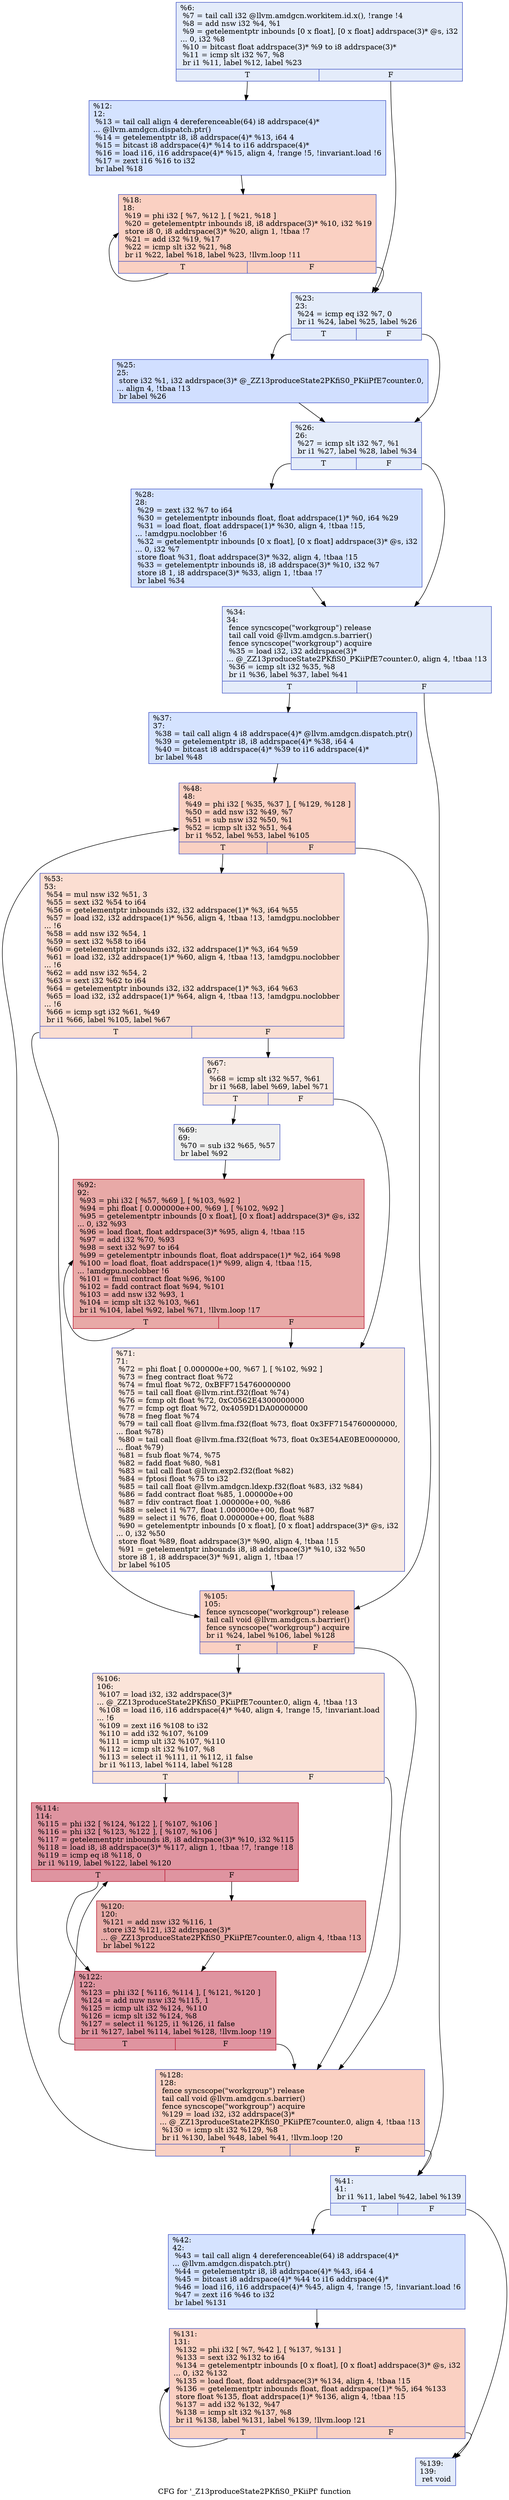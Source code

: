 digraph "CFG for '_Z13produceState2PKfiS0_PKiiPf' function" {
	label="CFG for '_Z13produceState2PKfiS0_PKiiPf' function";

	Node0x4a2df90 [shape=record,color="#3d50c3ff", style=filled, fillcolor="#c1d4f470",label="{%6:\l  %7 = tail call i32 @llvm.amdgcn.workitem.id.x(), !range !4\l  %8 = add nsw i32 %4, %1\l  %9 = getelementptr inbounds [0 x float], [0 x float] addrspace(3)* @s, i32\l... 0, i32 %8\l  %10 = bitcast float addrspace(3)* %9 to i8 addrspace(3)*\l  %11 = icmp slt i32 %7, %8\l  br i1 %11, label %12, label %23\l|{<s0>T|<s1>F}}"];
	Node0x4a2df90:s0 -> Node0x4a2d680;
	Node0x4a2df90:s1 -> Node0x4a2f620;
	Node0x4a2d680 [shape=record,color="#3d50c3ff", style=filled, fillcolor="#a1c0ff70",label="{%12:\l12:                                               \l  %13 = tail call align 4 dereferenceable(64) i8 addrspace(4)*\l... @llvm.amdgcn.dispatch.ptr()\l  %14 = getelementptr i8, i8 addrspace(4)* %13, i64 4\l  %15 = bitcast i8 addrspace(4)* %14 to i16 addrspace(4)*\l  %16 = load i16, i16 addrspace(4)* %15, align 4, !range !5, !invariant.load !6\l  %17 = zext i16 %16 to i32\l  br label %18\l}"];
	Node0x4a2d680 -> Node0x4a2ff30;
	Node0x4a2ff30 [shape=record,color="#3d50c3ff", style=filled, fillcolor="#f3947570",label="{%18:\l18:                                               \l  %19 = phi i32 [ %7, %12 ], [ %21, %18 ]\l  %20 = getelementptr inbounds i8, i8 addrspace(3)* %10, i32 %19\l  store i8 0, i8 addrspace(3)* %20, align 1, !tbaa !7\l  %21 = add i32 %19, %17\l  %22 = icmp slt i32 %21, %8\l  br i1 %22, label %18, label %23, !llvm.loop !11\l|{<s0>T|<s1>F}}"];
	Node0x4a2ff30:s0 -> Node0x4a2ff30;
	Node0x4a2ff30:s1 -> Node0x4a2f620;
	Node0x4a2f620 [shape=record,color="#3d50c3ff", style=filled, fillcolor="#c1d4f470",label="{%23:\l23:                                               \l  %24 = icmp eq i32 %7, 0\l  br i1 %24, label %25, label %26\l|{<s0>T|<s1>F}}"];
	Node0x4a2f620:s0 -> Node0x4a30710;
	Node0x4a2f620:s1 -> Node0x4a30760;
	Node0x4a30710 [shape=record,color="#3d50c3ff", style=filled, fillcolor="#96b7ff70",label="{%25:\l25:                                               \l  store i32 %1, i32 addrspace(3)* @_ZZ13produceState2PKfiS0_PKiiPfE7counter.0,\l... align 4, !tbaa !13\l  br label %26\l}"];
	Node0x4a30710 -> Node0x4a30760;
	Node0x4a30760 [shape=record,color="#3d50c3ff", style=filled, fillcolor="#c1d4f470",label="{%26:\l26:                                               \l  %27 = icmp slt i32 %7, %1\l  br i1 %27, label %28, label %34\l|{<s0>T|<s1>F}}"];
	Node0x4a30760:s0 -> Node0x4a308f0;
	Node0x4a30760:s1 -> Node0x4a30bd0;
	Node0x4a308f0 [shape=record,color="#3d50c3ff", style=filled, fillcolor="#a1c0ff70",label="{%28:\l28:                                               \l  %29 = zext i32 %7 to i64\l  %30 = getelementptr inbounds float, float addrspace(1)* %0, i64 %29\l  %31 = load float, float addrspace(1)* %30, align 4, !tbaa !15,\l... !amdgpu.noclobber !6\l  %32 = getelementptr inbounds [0 x float], [0 x float] addrspace(3)* @s, i32\l... 0, i32 %7\l  store float %31, float addrspace(3)* %32, align 4, !tbaa !15\l  %33 = getelementptr inbounds i8, i8 addrspace(3)* %10, i32 %7\l  store i8 1, i8 addrspace(3)* %33, align 1, !tbaa !7\l  br label %34\l}"];
	Node0x4a308f0 -> Node0x4a30bd0;
	Node0x4a30bd0 [shape=record,color="#3d50c3ff", style=filled, fillcolor="#c1d4f470",label="{%34:\l34:                                               \l  fence syncscope(\"workgroup\") release\l  tail call void @llvm.amdgcn.s.barrier()\l  fence syncscope(\"workgroup\") acquire\l  %35 = load i32, i32 addrspace(3)*\l... @_ZZ13produceState2PKfiS0_PKiiPfE7counter.0, align 4, !tbaa !13\l  %36 = icmp slt i32 %35, %8\l  br i1 %36, label %37, label %41\l|{<s0>T|<s1>F}}"];
	Node0x4a30bd0:s0 -> Node0x4a328e0;
	Node0x4a30bd0:s1 -> Node0x4a33040;
	Node0x4a328e0 [shape=record,color="#3d50c3ff", style=filled, fillcolor="#a1c0ff70",label="{%37:\l37:                                               \l  %38 = tail call align 4 i8 addrspace(4)* @llvm.amdgcn.dispatch.ptr()\l  %39 = getelementptr i8, i8 addrspace(4)* %38, i64 4\l  %40 = bitcast i8 addrspace(4)* %39 to i16 addrspace(4)*\l  br label %48\l}"];
	Node0x4a328e0 -> Node0x4a33360;
	Node0x4a33040 [shape=record,color="#3d50c3ff", style=filled, fillcolor="#c1d4f470",label="{%41:\l41:                                               \l  br i1 %11, label %42, label %139\l|{<s0>T|<s1>F}}"];
	Node0x4a33040:s0 -> Node0x4a33460;
	Node0x4a33040:s1 -> Node0x4a334b0;
	Node0x4a33460 [shape=record,color="#3d50c3ff", style=filled, fillcolor="#a1c0ff70",label="{%42:\l42:                                               \l  %43 = tail call align 4 dereferenceable(64) i8 addrspace(4)*\l... @llvm.amdgcn.dispatch.ptr()\l  %44 = getelementptr i8, i8 addrspace(4)* %43, i64 4\l  %45 = bitcast i8 addrspace(4)* %44 to i16 addrspace(4)*\l  %46 = load i16, i16 addrspace(4)* %45, align 4, !range !5, !invariant.load !6\l  %47 = zext i16 %46 to i32\l  br label %131\l}"];
	Node0x4a33460 -> Node0x4a33ec0;
	Node0x4a33360 [shape=record,color="#3d50c3ff", style=filled, fillcolor="#f3947570",label="{%48:\l48:                                               \l  %49 = phi i32 [ %35, %37 ], [ %129, %128 ]\l  %50 = add nsw i32 %49, %7\l  %51 = sub nsw i32 %50, %1\l  %52 = icmp slt i32 %51, %4\l  br i1 %52, label %53, label %105\l|{<s0>T|<s1>F}}"];
	Node0x4a33360:s0 -> Node0x4a342e0;
	Node0x4a33360:s1 -> Node0x4a34370;
	Node0x4a342e0 [shape=record,color="#3d50c3ff", style=filled, fillcolor="#f7b59970",label="{%53:\l53:                                               \l  %54 = mul nsw i32 %51, 3\l  %55 = sext i32 %54 to i64\l  %56 = getelementptr inbounds i32, i32 addrspace(1)* %3, i64 %55\l  %57 = load i32, i32 addrspace(1)* %56, align 4, !tbaa !13, !amdgpu.noclobber\l... !6\l  %58 = add nsw i32 %54, 1\l  %59 = sext i32 %58 to i64\l  %60 = getelementptr inbounds i32, i32 addrspace(1)* %3, i64 %59\l  %61 = load i32, i32 addrspace(1)* %60, align 4, !tbaa !13, !amdgpu.noclobber\l... !6\l  %62 = add nsw i32 %54, 2\l  %63 = sext i32 %62 to i64\l  %64 = getelementptr inbounds i32, i32 addrspace(1)* %3, i64 %63\l  %65 = load i32, i32 addrspace(1)* %64, align 4, !tbaa !13, !amdgpu.noclobber\l... !6\l  %66 = icmp sgt i32 %61, %49\l  br i1 %66, label %105, label %67\l|{<s0>T|<s1>F}}"];
	Node0x4a342e0:s0 -> Node0x4a34370;
	Node0x4a342e0:s1 -> Node0x4a31810;
	Node0x4a31810 [shape=record,color="#3d50c3ff", style=filled, fillcolor="#efcebd70",label="{%67:\l67:                                               \l  %68 = icmp slt i32 %57, %61\l  br i1 %68, label %69, label %71\l|{<s0>T|<s1>F}}"];
	Node0x4a31810:s0 -> Node0x4a31860;
	Node0x4a31810:s1 -> Node0x4a350d0;
	Node0x4a31860 [shape=record,color="#3d50c3ff", style=filled, fillcolor="#dbdcde70",label="{%69:\l69:                                               \l  %70 = sub i32 %65, %57\l  br label %92\l}"];
	Node0x4a31860 -> Node0x4a352a0;
	Node0x4a350d0 [shape=record,color="#3d50c3ff", style=filled, fillcolor="#efcebd70",label="{%71:\l71:                                               \l  %72 = phi float [ 0.000000e+00, %67 ], [ %102, %92 ]\l  %73 = fneg contract float %72\l  %74 = fmul float %72, 0xBFF7154760000000\l  %75 = tail call float @llvm.rint.f32(float %74)\l  %76 = fcmp olt float %72, 0xC0562E4300000000\l  %77 = fcmp ogt float %72, 0x4059D1DA00000000\l  %78 = fneg float %74\l  %79 = tail call float @llvm.fma.f32(float %73, float 0x3FF7154760000000,\l... float %78)\l  %80 = tail call float @llvm.fma.f32(float %73, float 0x3E54AE0BE0000000,\l... float %79)\l  %81 = fsub float %74, %75\l  %82 = fadd float %80, %81\l  %83 = tail call float @llvm.exp2.f32(float %82)\l  %84 = fptosi float %75 to i32\l  %85 = tail call float @llvm.amdgcn.ldexp.f32(float %83, i32 %84)\l  %86 = fadd contract float %85, 1.000000e+00\l  %87 = fdiv contract float 1.000000e+00, %86\l  %88 = select i1 %77, float 1.000000e+00, float %87\l  %89 = select i1 %76, float 0.000000e+00, float %88\l  %90 = getelementptr inbounds [0 x float], [0 x float] addrspace(3)* @s, i32\l... 0, i32 %50\l  store float %89, float addrspace(3)* %90, align 4, !tbaa !15\l  %91 = getelementptr inbounds i8, i8 addrspace(3)* %10, i32 %50\l  store i8 1, i8 addrspace(3)* %91, align 1, !tbaa !7\l  br label %105\l}"];
	Node0x4a350d0 -> Node0x4a34370;
	Node0x4a352a0 [shape=record,color="#b70d28ff", style=filled, fillcolor="#ca3b3770",label="{%92:\l92:                                               \l  %93 = phi i32 [ %57, %69 ], [ %103, %92 ]\l  %94 = phi float [ 0.000000e+00, %69 ], [ %102, %92 ]\l  %95 = getelementptr inbounds [0 x float], [0 x float] addrspace(3)* @s, i32\l... 0, i32 %93\l  %96 = load float, float addrspace(3)* %95, align 4, !tbaa !15\l  %97 = add i32 %70, %93\l  %98 = sext i32 %97 to i64\l  %99 = getelementptr inbounds float, float addrspace(1)* %2, i64 %98\l  %100 = load float, float addrspace(1)* %99, align 4, !tbaa !15,\l... !amdgpu.noclobber !6\l  %101 = fmul contract float %96, %100\l  %102 = fadd contract float %94, %101\l  %103 = add nsw i32 %93, 1\l  %104 = icmp slt i32 %103, %61\l  br i1 %104, label %92, label %71, !llvm.loop !17\l|{<s0>T|<s1>F}}"];
	Node0x4a352a0:s0 -> Node0x4a352a0;
	Node0x4a352a0:s1 -> Node0x4a350d0;
	Node0x4a34370 [shape=record,color="#3d50c3ff", style=filled, fillcolor="#f3947570",label="{%105:\l105:                                              \l  fence syncscope(\"workgroup\") release\l  tail call void @llvm.amdgcn.s.barrier()\l  fence syncscope(\"workgroup\") acquire\l  br i1 %24, label %106, label %128\l|{<s0>T|<s1>F}}"];
	Node0x4a34370:s0 -> Node0x4a37e90;
	Node0x4a34370:s1 -> Node0x4a33ff0;
	Node0x4a37e90 [shape=record,color="#3d50c3ff", style=filled, fillcolor="#f5c1a970",label="{%106:\l106:                                              \l  %107 = load i32, i32 addrspace(3)*\l... @_ZZ13produceState2PKfiS0_PKiiPfE7counter.0, align 4, !tbaa !13\l  %108 = load i16, i16 addrspace(4)* %40, align 4, !range !5, !invariant.load\l... !6\l  %109 = zext i16 %108 to i32\l  %110 = add i32 %107, %109\l  %111 = icmp ult i32 %107, %110\l  %112 = icmp slt i32 %107, %8\l  %113 = select i1 %111, i1 %112, i1 false\l  br i1 %113, label %114, label %128\l|{<s0>T|<s1>F}}"];
	Node0x4a37e90:s0 -> Node0x4a37d20;
	Node0x4a37e90:s1 -> Node0x4a33ff0;
	Node0x4a37d20 [shape=record,color="#b70d28ff", style=filled, fillcolor="#b70d2870",label="{%114:\l114:                                              \l  %115 = phi i32 [ %124, %122 ], [ %107, %106 ]\l  %116 = phi i32 [ %123, %122 ], [ %107, %106 ]\l  %117 = getelementptr inbounds i8, i8 addrspace(3)* %10, i32 %115\l  %118 = load i8, i8 addrspace(3)* %117, align 1, !tbaa !7, !range !18\l  %119 = icmp eq i8 %118, 0\l  br i1 %119, label %122, label %120\l|{<s0>T|<s1>F}}"];
	Node0x4a37d20:s0 -> Node0x4a38460;
	Node0x4a37d20:s1 -> Node0x4a389b0;
	Node0x4a389b0 [shape=record,color="#b70d28ff", style=filled, fillcolor="#cc403a70",label="{%120:\l120:                                              \l  %121 = add nsw i32 %116, 1\l  store i32 %121, i32 addrspace(3)*\l... @_ZZ13produceState2PKfiS0_PKiiPfE7counter.0, align 4, !tbaa !13\l  br label %122\l}"];
	Node0x4a389b0 -> Node0x4a38460;
	Node0x4a38460 [shape=record,color="#b70d28ff", style=filled, fillcolor="#b70d2870",label="{%122:\l122:                                              \l  %123 = phi i32 [ %116, %114 ], [ %121, %120 ]\l  %124 = add nuw nsw i32 %115, 1\l  %125 = icmp ult i32 %124, %110\l  %126 = icmp slt i32 %124, %8\l  %127 = select i1 %125, i1 %126, i1 false\l  br i1 %127, label %114, label %128, !llvm.loop !19\l|{<s0>T|<s1>F}}"];
	Node0x4a38460:s0 -> Node0x4a37d20;
	Node0x4a38460:s1 -> Node0x4a33ff0;
	Node0x4a33ff0 [shape=record,color="#3d50c3ff", style=filled, fillcolor="#f3947570",label="{%128:\l128:                                              \l  fence syncscope(\"workgroup\") release\l  tail call void @llvm.amdgcn.s.barrier()\l  fence syncscope(\"workgroup\") acquire\l  %129 = load i32, i32 addrspace(3)*\l... @_ZZ13produceState2PKfiS0_PKiiPfE7counter.0, align 4, !tbaa !13\l  %130 = icmp slt i32 %129, %8\l  br i1 %130, label %48, label %41, !llvm.loop !20\l|{<s0>T|<s1>F}}"];
	Node0x4a33ff0:s0 -> Node0x4a33360;
	Node0x4a33ff0:s1 -> Node0x4a33040;
	Node0x4a33ec0 [shape=record,color="#3d50c3ff", style=filled, fillcolor="#f3947570",label="{%131:\l131:                                              \l  %132 = phi i32 [ %7, %42 ], [ %137, %131 ]\l  %133 = sext i32 %132 to i64\l  %134 = getelementptr inbounds [0 x float], [0 x float] addrspace(3)* @s, i32\l... 0, i32 %132\l  %135 = load float, float addrspace(3)* %134, align 4, !tbaa !15\l  %136 = getelementptr inbounds float, float addrspace(1)* %5, i64 %133\l  store float %135, float addrspace(1)* %136, align 4, !tbaa !15\l  %137 = add i32 %132, %47\l  %138 = icmp slt i32 %137, %8\l  br i1 %138, label %131, label %139, !llvm.loop !21\l|{<s0>T|<s1>F}}"];
	Node0x4a33ec0:s0 -> Node0x4a33ec0;
	Node0x4a33ec0:s1 -> Node0x4a334b0;
	Node0x4a334b0 [shape=record,color="#3d50c3ff", style=filled, fillcolor="#c1d4f470",label="{%139:\l139:                                              \l  ret void\l}"];
}
